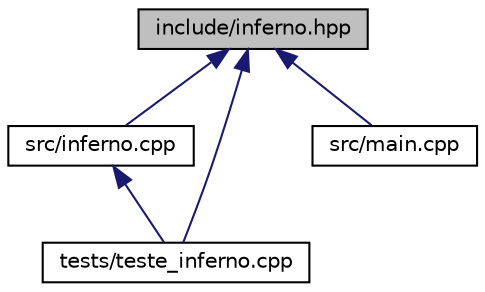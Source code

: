 digraph "include/inferno.hpp"
{
 // LATEX_PDF_SIZE
  edge [fontname="Helvetica",fontsize="10",labelfontname="Helvetica",labelfontsize="10"];
  node [fontname="Helvetica",fontsize="10",shape=record];
  Node1 [label="include/inferno.hpp",height=0.2,width=0.4,color="black", fillcolor="grey75", style="filled", fontcolor="black",tooltip="a classe inferno é responsável por toda narrativa quando o jogador estiver ambientado no inferno"];
  Node1 -> Node2 [dir="back",color="midnightblue",fontsize="10",style="solid",fontname="Helvetica"];
  Node2 [label="src/inferno.cpp",height=0.2,width=0.4,color="black", fillcolor="white", style="filled",URL="$inferno_8cpp.html",tooltip=" "];
  Node2 -> Node3 [dir="back",color="midnightblue",fontsize="10",style="solid",fontname="Helvetica"];
  Node3 [label="tests/teste_inferno.cpp",height=0.2,width=0.4,color="black", fillcolor="white", style="filled",URL="$teste__inferno_8cpp.html",tooltip=" "];
  Node1 -> Node4 [dir="back",color="midnightblue",fontsize="10",style="solid",fontname="Helvetica"];
  Node4 [label="src/main.cpp",height=0.2,width=0.4,color="black", fillcolor="white", style="filled",URL="$src_2main_8cpp.html",tooltip=" "];
  Node1 -> Node3 [dir="back",color="midnightblue",fontsize="10",style="solid",fontname="Helvetica"];
}
